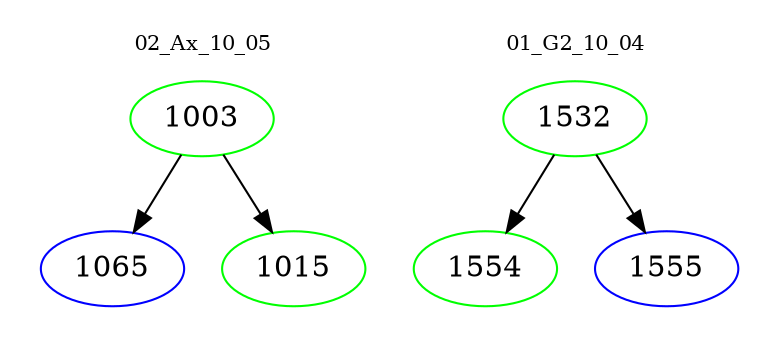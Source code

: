 digraph{
subgraph cluster_0 {
color = white
label = "02_Ax_10_05";
fontsize=10;
T0_1003 [label="1003", color="green"]
T0_1003 -> T0_1065 [color="black"]
T0_1065 [label="1065", color="blue"]
T0_1003 -> T0_1015 [color="black"]
T0_1015 [label="1015", color="green"]
}
subgraph cluster_1 {
color = white
label = "01_G2_10_04";
fontsize=10;
T1_1532 [label="1532", color="green"]
T1_1532 -> T1_1554 [color="black"]
T1_1554 [label="1554", color="green"]
T1_1532 -> T1_1555 [color="black"]
T1_1555 [label="1555", color="blue"]
}
}
